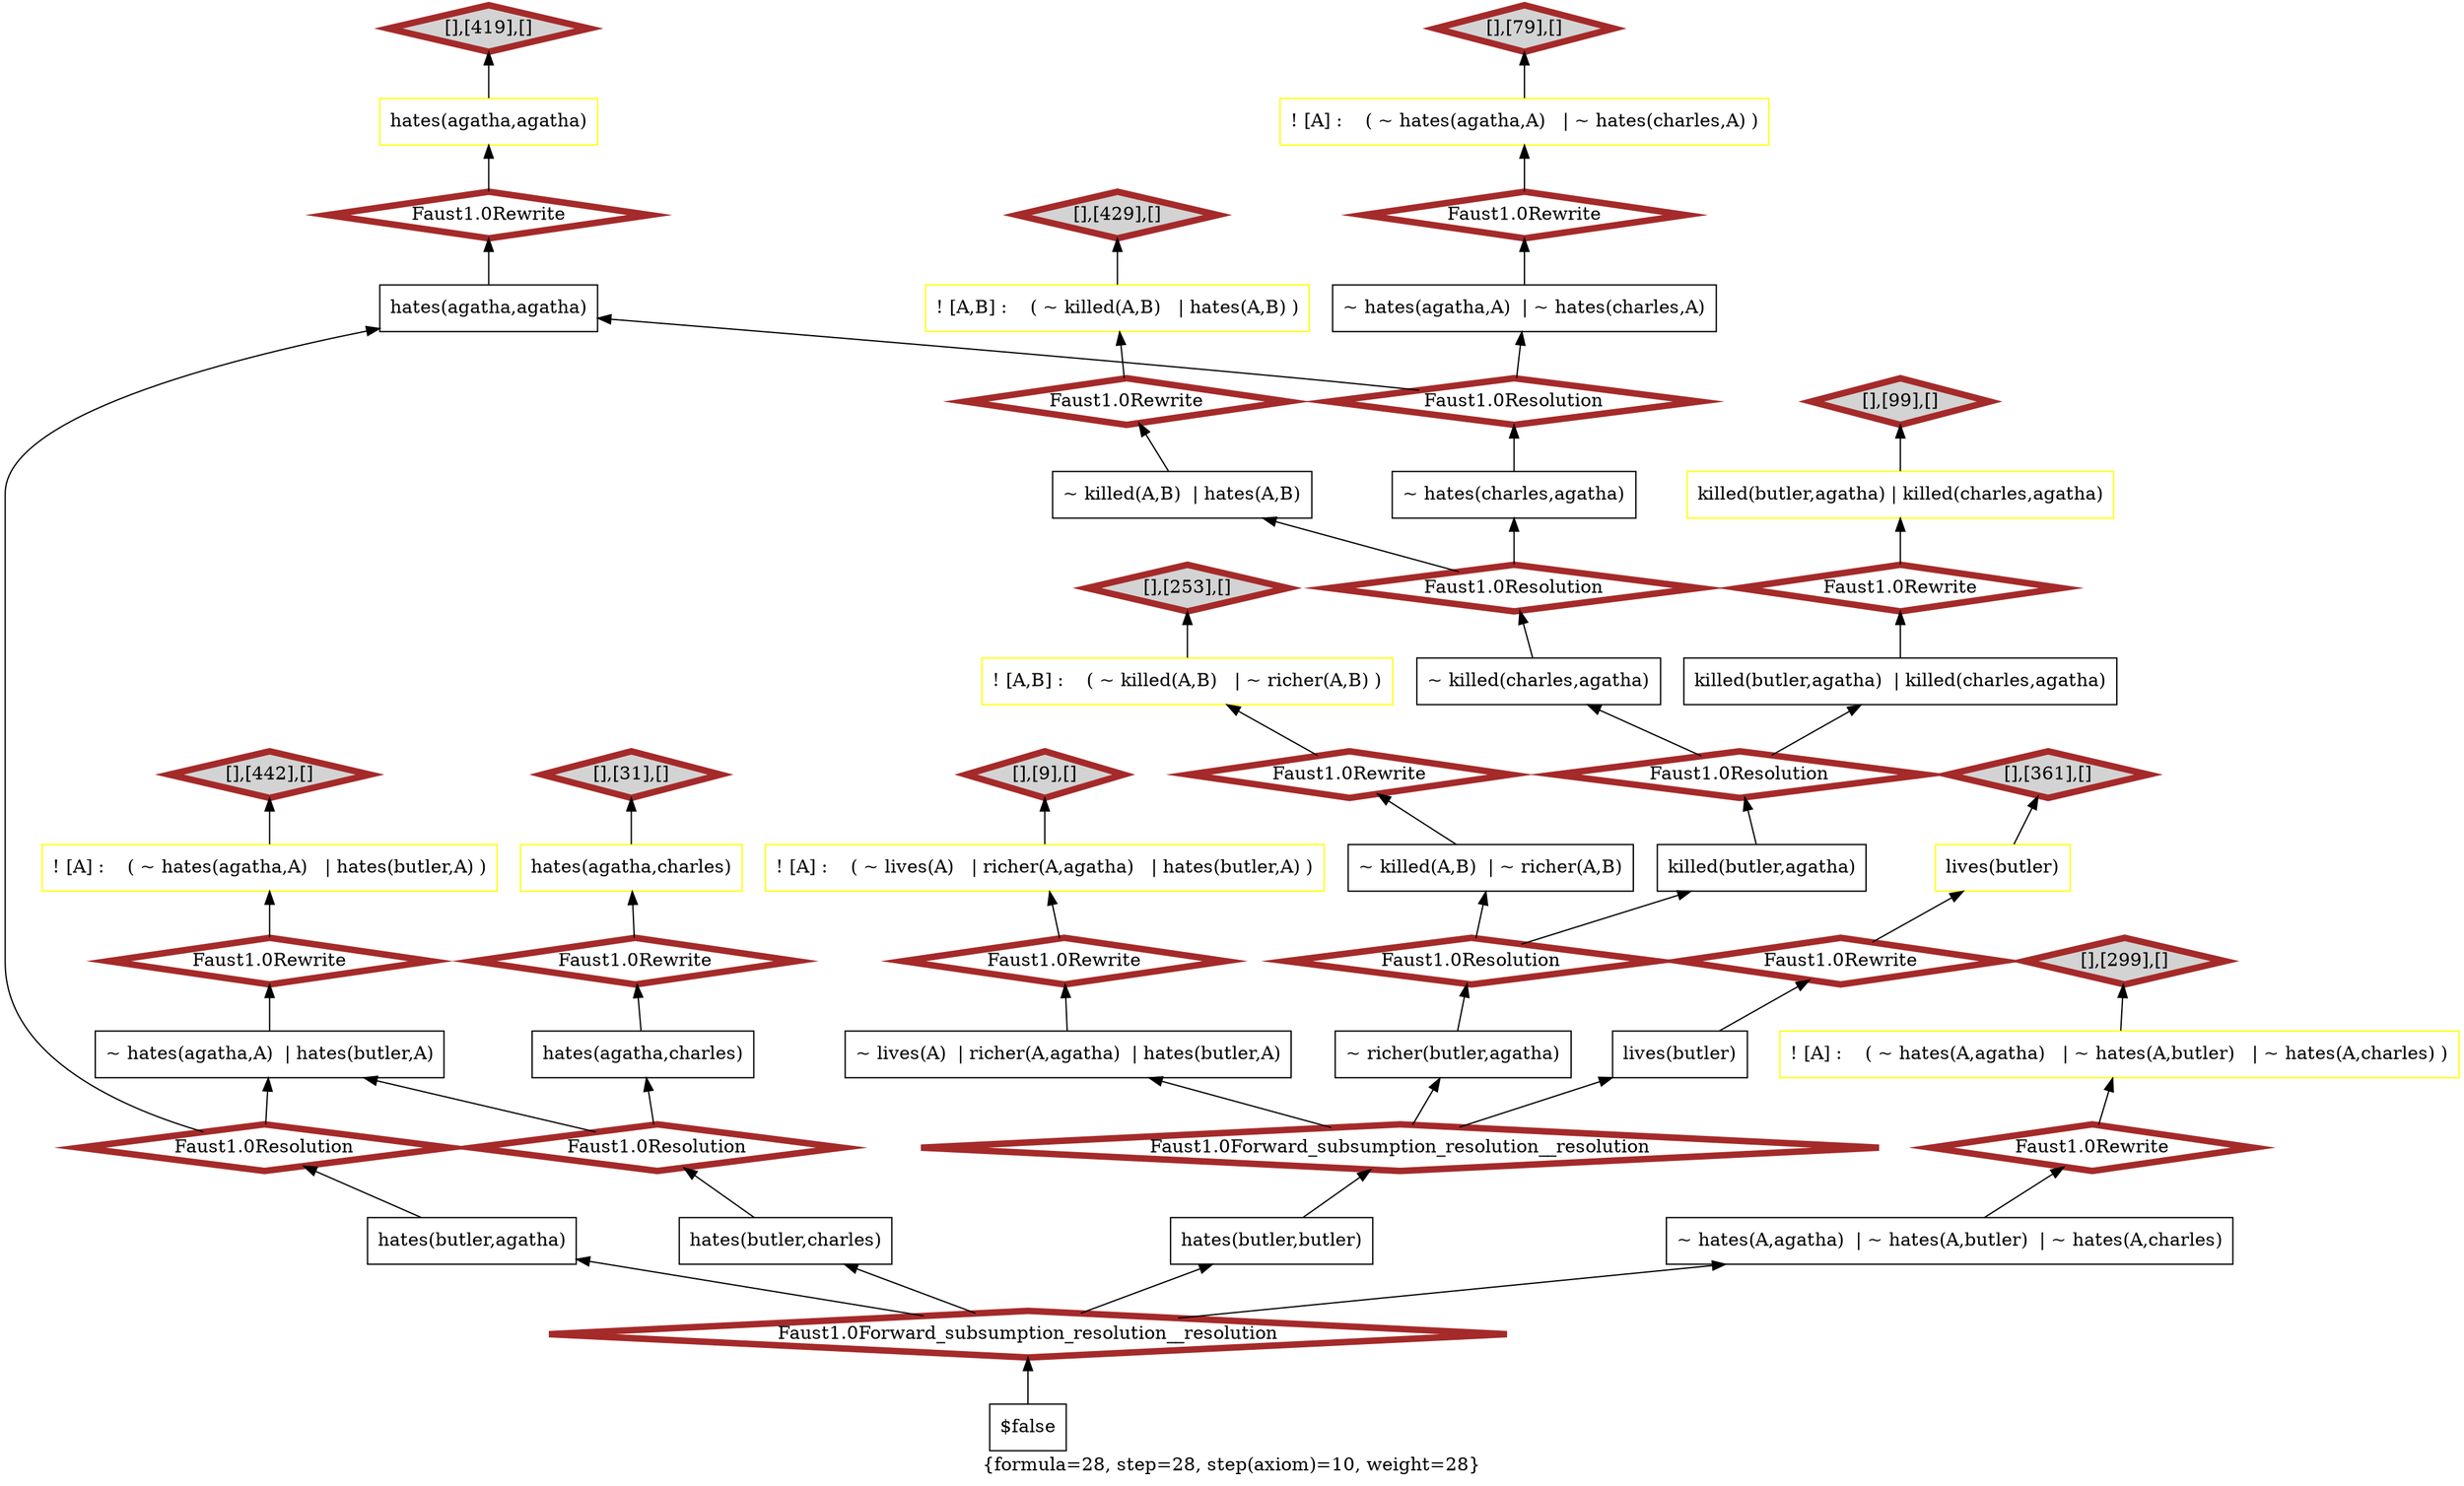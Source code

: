digraph g 
{ rankdir=BT;
 labelloc=b label="{formula=28, step=28, step(axiom)=10, weight=28}"  
 "x_29" [ color="black" shape="box" label="~ killed(A,B)  | ~ richer(A,B)" fillcolor="white" style="filled"  ];
  "x_253" [ color="yellow" shape="box" label="! [A,B] :    ( ~ killed(A,B)   | ~ richer(A,B) )" fillcolor="white" style="filled"  ];
  "x_31" [ color="yellow" shape="box" label="hates(agatha,charles)" fillcolor="white" style="filled"  ];
  "x_256" [ color="black" shape="box" label="~ hates(charles,agatha)" fillcolor="white" style="filled"  ];
  "x_7" [ color="black" shape="box" label="~ killed(A,B)  | hates(A,B)" fillcolor="white" style="filled"  ];
  "x_387" [ color="black" shape="box" label="~ richer(butler,agatha)" fillcolor="white" style="filled"  ];
  "x_150" [ color="black" shape="box" label="killed(butler,agatha)  | killed(charles,agatha)" fillcolor="white" style="filled"  ];
  "x_96" [ color="black" shape="box" label="hates(agatha,charles)" fillcolor="white" style="filled"  ];
  "x_9" [ color="yellow" shape="box" label="! [A] :    ( ~ lives(A)   | richer(A,agatha)   | hates(butler,A) )" fillcolor="white" style="filled"  ];
  "x_292" [ color="black" shape="box" label="lives(butler)" fillcolor="white" style="filled"  ];
  "x_11" [ color="black" shape="box" label="~ hates(A,agatha)  | ~ hates(A,butler)  | ~ hates(A,charles)" fillcolor="white" style="filled"  ];
  "x_205" [ color="black" shape="box" label="~ killed(charles,agatha)" fillcolor="white" style="filled"  ];
  "x_206" [ color="black" shape="box" label="hates(butler,agatha)" fillcolor="white" style="filled"  ];
  "x_177" [ color="black" shape="box" label="~ lives(A)  | richer(A,agatha)  | hates(butler,A)" fillcolor="white" style="filled"  ];
  "x_99" [ color="yellow" shape="box" label="killed(butler,agatha) | killed(charles,agatha)" fillcolor="white" style="filled"  ];
  "x_361" [ color="yellow" shape="box" label="lives(butler)" fillcolor="white" style="filled"  ];
  "x_103" [ color="black" shape="box" label="killed(butler,agatha)" fillcolor="white" style="filled"  ];
  "x_79" [ color="yellow" shape="box" label="! [A] :    ( ~ hates(agatha,A)   | ~ hates(charles,A) )" fillcolor="white" style="filled"  ];
  "x_419" [ color="yellow" shape="box" label="hates(agatha,agatha)" fillcolor="white" style="filled"  ];
  "x_270" [ color="black" shape="box" label="hates(butler,butler)" fillcolor="white" style="filled"  ];
  "x_299" [ color="yellow" shape="box" label="! [A] :    ( ~ hates(A,agatha)   | ~ hates(A,butler)   | ~ hates(A,charles) )" fillcolor="white" style="filled"  ];
  "x_442" [ color="yellow" shape="box" label="! [A] :    ( ~ hates(agatha,A)   | hates(butler,A) )" fillcolor="white" style="filled"  ];
  "x_368" [ color="black" shape="box" label="$false" fillcolor="white" style="filled"  ];
  "x_245" [ color="black" shape="box" label="hates(butler,charles)" fillcolor="white" style="filled"  ];
  "x_276" [ color="black" shape="box" label="~ hates(agatha,A)  | hates(butler,A)" fillcolor="white" style="filled"  ];
  "x_429" [ color="yellow" shape="box" label="! [A,B] :    ( ~ killed(A,B)   | hates(A,B) )" fillcolor="white" style="filled"  ];
  "x_26" [ color="black" shape="box" label="~ hates(agatha,A)  | ~ hates(charles,A)" fillcolor="white" style="filled"  ];
  "x_249" [ color="black" shape="box" label="hates(agatha,agatha)" fillcolor="white" style="filled"  ];
  "-7f2be617:1240b4a10d1:-484c" [ URL="http://browser.inference-web.org/iwbrowser/BrowseNodeSet?url=http%3A%2F%2Finference-web.org%2Fproofs%2Ftptp%2FSolutions%2FPUZ%2FPUZ001-1%2FFaust---1.0%2Fanswer.owl%23ns_168281744" color="brown" shape="diamond" label="Faust1.0Rewrite" fillcolor="white" style="filled" penwidth="5"  ];
  "x_96" -> "-7f2be617:1240b4a10d1:-484c";
  "-7f2be617:1240b4a10d1:-484c" -> "x_31";
  "-7f2be617:1240b4a10d1:-47f8" [ URL="http://browser.inference-web.org/iwbrowser/BrowseNodeSet?url=http%3A%2F%2Finference-web.org%2Fproofs%2Ftptp%2FSolutions%2FPUZ%2FPUZ001-1%2FFaust---1.0%2Fanswer.owl%23ns_butler" color="brown" shape="diamond" label="[],[361],[]" fillcolor="lightgrey" style="filled" penwidth="5"  ];
  "x_361" -> "-7f2be617:1240b4a10d1:-47f8";
  "-7f2be617:1240b4a10d1:-480a" [ URL="http://browser.inference-web.org/iwbrowser/BrowseNodeSet?url=http%3A%2F%2Finference-web.org%2Fproofs%2Ftptp%2FSolutions%2FPUZ%2FPUZ001-1%2FFaust---1.0%2Fanswer.owl%23ns_poorer_killer" color="brown" shape="diamond" label="[],[253],[]" fillcolor="lightgrey" style="filled" penwidth="5"  ];
  "x_253" -> "-7f2be617:1240b4a10d1:-480a";
  "-7f2be617:1240b4a10d1:-4843" [ URL="http://browser.inference-web.org/iwbrowser/BrowseNodeSet?url=http%3A%2F%2Finference-web.org%2Fproofs%2Ftptp%2FSolutions%2FPUZ%2FPUZ001-1%2FFaust---1.0%2Fanswer.owl%23ns_176259640" color="brown" shape="diamond" label="Faust1.0Forward_subsumption_resolution__resolution" fillcolor="white" style="filled" penwidth="5"  ];
  "x_270" -> "-7f2be617:1240b4a10d1:-4843";
  "-7f2be617:1240b4a10d1:-4843" -> "x_177";
  "-7f2be617:1240b4a10d1:-4843" -> "x_292";
  "-7f2be617:1240b4a10d1:-4843" -> "x_387";
  "-7f2be617:1240b4a10d1:-4813" [ URL="http://browser.inference-web.org/iwbrowser/BrowseNodeSet?url=http%3A%2F%2Finference-web.org%2Fproofs%2Ftptp%2FSolutions%2FPUZ%2FPUZ001-1%2FFaust---1.0%2Fanswer.owl%23ns_prove_neither_charles_nor_butler_did_it" color="brown" shape="diamond" label="[],[99],[]" fillcolor="lightgrey" style="filled" penwidth="5"  ];
  "x_99" -> "-7f2be617:1240b4a10d1:-4813";
  "-7f2be617:1240b4a10d1:-4833" [ URL="http://browser.inference-web.org/iwbrowser/BrowseNodeSet?url=http%3A%2F%2Finference-web.org%2Fproofs%2Ftptp%2FSolutions%2FPUZ%2FPUZ001-1%2FFaust---1.0%2Fanswer.owl%23ns_176202488" color="brown" shape="diamond" label="Faust1.0Resolution" fillcolor="white" style="filled" penwidth="5"  ];
  "x_205" -> "-7f2be617:1240b4a10d1:-4833";
  "-7f2be617:1240b4a10d1:-4833" -> "x_7";
  "-7f2be617:1240b4a10d1:-4833" -> "x_256";
  "-7f2be617:1240b4a10d1:-4863" [ URL="http://browser.inference-web.org/iwbrowser/BrowseNodeSet?url=http%3A%2F%2Finference-web.org%2Fproofs%2Ftptp%2FSolutions%2FPUZ%2FPUZ001-1%2FFaust---1.0%2Fanswer.owl%23ns_168238288" color="brown" shape="diamond" label="Faust1.0Rewrite" fillcolor="white" style="filled" penwidth="5"  ];
  "x_276" -> "-7f2be617:1240b4a10d1:-4863";
  "-7f2be617:1240b4a10d1:-4863" -> "x_442";
  "-7f2be617:1240b4a10d1:-4805" [ URL="http://browser.inference-web.org/iwbrowser/BrowseNodeSet?url=http%3A%2F%2Finference-web.org%2Fproofs%2Ftptp%2FSolutions%2FPUZ%2FPUZ001-1%2FFaust---1.0%2Fanswer.owl%23ns_168303320" color="brown" shape="diamond" label="Faust1.0Rewrite" fillcolor="white" style="filled" penwidth="5"  ];
  "x_177" -> "-7f2be617:1240b4a10d1:-4805";
  "-7f2be617:1240b4a10d1:-4805" -> "x_9";
  "-7f2be617:1240b4a10d1:-4825" [ URL="http://browser.inference-web.org/iwbrowser/BrowseNodeSet?url=http%3A%2F%2Finference-web.org%2Fproofs%2Ftptp%2FSolutions%2FPUZ%2FPUZ001-1%2FFaust---1.0%2Fanswer.owl%23ns_different_hates" color="brown" shape="diamond" label="[],[79],[]" fillcolor="lightgrey" style="filled" penwidth="5"  ];
  "x_79" -> "-7f2be617:1240b4a10d1:-4825";
  "-7f2be617:1240b4a10d1:-47fc" [ URL="http://browser.inference-web.org/iwbrowser/BrowseNodeSet?url=http%3A%2F%2Finference-web.org%2Fproofs%2Ftptp%2FSolutions%2FPUZ%2FPUZ001-1%2FFaust---1.0%2Fanswer.owl%23ns_168244584" color="brown" shape="diamond" label="Faust1.0Rewrite" fillcolor="white" style="filled" penwidth="5"  ];
  "x_292" -> "-7f2be617:1240b4a10d1:-47fc";
  "-7f2be617:1240b4a10d1:-47fc" -> "x_361";
  "-7f2be617:1240b4a10d1:-4851" [ URL="http://browser.inference-web.org/iwbrowser/BrowseNodeSet?url=http%3A%2F%2Finference-web.org%2Fproofs%2Ftptp%2FSolutions%2FPUZ%2FPUZ001-1%2FFaust---1.0%2Fanswer.owl%23ns_176169184" color="brown" shape="diamond" label="Faust1.0Resolution" fillcolor="white" style="filled" penwidth="5"  ];
  "x_245" -> "-7f2be617:1240b4a10d1:-4851";
  "-7f2be617:1240b4a10d1:-4851" -> "x_96";
  "-7f2be617:1240b4a10d1:-4851" -> "x_276";
  "-7f2be617:1240b4a10d1:-483d" [ URL="http://browser.inference-web.org/iwbrowser/BrowseNodeSet?url=http%3A%2F%2Finference-web.org%2Fproofs%2Ftptp%2FSolutions%2FPUZ%2FPUZ001-1%2FFaust---1.0%2Fanswer.owl%23ns_176249928" color="brown" shape="diamond" label="Faust1.0Resolution" fillcolor="white" style="filled" penwidth="5"  ];
  "x_387" -> "-7f2be617:1240b4a10d1:-483d";
  "-7f2be617:1240b4a10d1:-483d" -> "x_29";
  "-7f2be617:1240b4a10d1:-483d" -> "x_103";
  "-7f2be617:1240b4a10d1:-4848" [ URL="http://browser.inference-web.org/iwbrowser/BrowseNodeSet?url=http%3A%2F%2Finference-web.org%2Fproofs%2Ftptp%2FSolutions%2FPUZ%2FPUZ001-1%2FFaust---1.0%2Fanswer.owl%23ns_agatha_hates_charles" color="brown" shape="diamond" label="[],[31],[]" fillcolor="lightgrey" style="filled" penwidth="5"  ];
  "x_31" -> "-7f2be617:1240b4a10d1:-4848";
  "-7f2be617:1240b4a10d1:-4838" [ URL="http://browser.inference-web.org/iwbrowser/BrowseNodeSet?url=http%3A%2F%2Finference-web.org%2Fproofs%2Ftptp%2FSolutions%2FPUZ%2FPUZ001-1%2FFaust---1.0%2Fanswer.owl%23ns_176239808" color="brown" shape="diamond" label="Faust1.0Resolution" fillcolor="white" style="filled" penwidth="5"  ];
  "x_103" -> "-7f2be617:1240b4a10d1:-4838";
  "-7f2be617:1240b4a10d1:-4838" -> "x_150";
  "-7f2be617:1240b4a10d1:-4838" -> "x_205";
  "-7f2be617:1240b4a10d1:-480e" [ URL="http://browser.inference-web.org/iwbrowser/BrowseNodeSet?url=http%3A%2F%2Finference-web.org%2Fproofs%2Ftptp%2FSolutions%2FPUZ%2FPUZ001-1%2FFaust---1.0%2Fanswer.owl%23ns_168254608" color="brown" shape="diamond" label="Faust1.0Rewrite" fillcolor="white" style="filled" penwidth="5"  ];
  "x_29" -> "-7f2be617:1240b4a10d1:-480e";
  "-7f2be617:1240b4a10d1:-480e" -> "x_253";
  "-7f2be617:1240b4a10d1:-4817" [ URL="http://browser.inference-web.org/iwbrowser/BrowseNodeSet?url=http%3A%2F%2Finference-web.org%2Fproofs%2Ftptp%2FSolutions%2FPUZ%2FPUZ001-1%2FFaust---1.0%2Fanswer.owl%23ns_168309696" color="brown" shape="diamond" label="Faust1.0Rewrite" fillcolor="white" style="filled" penwidth="5"  ];
  "x_150" -> "-7f2be617:1240b4a10d1:-4817";
  "-7f2be617:1240b4a10d1:-4817" -> "x_99";
  "-7f2be617:1240b4a10d1:-4856" [ URL="http://browser.inference-web.org/iwbrowser/BrowseNodeSet?url=http%3A%2F%2Finference-web.org%2Fproofs%2Ftptp%2FSolutions%2FPUZ%2FPUZ001-1%2FFaust---1.0%2Fanswer.owl%23ns_no_one_hates_everyone" color="brown" shape="diamond" label="[],[299],[]" fillcolor="lightgrey" style="filled" penwidth="5"  ];
  "x_299" -> "-7f2be617:1240b4a10d1:-4856";
  "-7f2be617:1240b4a10d1:-4871" [ URL="http://browser.inference-web.org/iwbrowser/BrowseNodeSet?url=http%3A%2F%2Finference-web.org%2Fproofs%2Ftptp%2FSolutions%2FPUZ%2FPUZ001-1%2FFaust---1.0%2Fanswer.owl%23ns_176139248" color="brown" shape="diamond" label="Faust1.0Resolution" fillcolor="white" style="filled" penwidth="5"  ];
  "x_206" -> "-7f2be617:1240b4a10d1:-4871";
  "-7f2be617:1240b4a10d1:-4871" -> "x_249";
  "-7f2be617:1240b4a10d1:-4871" -> "x_276";
  "-7f2be617:1240b4a10d1:-485f" [ URL="http://browser.inference-web.org/iwbrowser/BrowseNodeSet?url=http%3A%2F%2Finference-web.org%2Fproofs%2Ftptp%2FSolutions%2FPUZ%2FPUZ001-1%2FFaust---1.0%2Fanswer.owl%23ns_same_hates" color="brown" shape="diamond" label="[],[442],[]" fillcolor="lightgrey" style="filled" penwidth="5"  ];
  "x_442" -> "-7f2be617:1240b4a10d1:-485f";
  "-7f2be617:1240b4a10d1:-4878" [ URL="http://browser.inference-web.org/iwbrowser/BrowseNodeSet?url=http%3A%2F%2Finference-web.org%2Fproofs%2Ftptp%2FSolutions%2FPUZ%2FPUZ001-1%2FFaust---1.0%2Fanswer.owl%23answer" color="brown" shape="diamond" label="Faust1.0Forward_subsumption_resolution__resolution" fillcolor="white" style="filled" penwidth="5"  ];
  "x_368" -> "-7f2be617:1240b4a10d1:-4878";
  "-7f2be617:1240b4a10d1:-4878" -> "x_11";
  "-7f2be617:1240b4a10d1:-4878" -> "x_206";
  "-7f2be617:1240b4a10d1:-4878" -> "x_245";
  "-7f2be617:1240b4a10d1:-4878" -> "x_270";
  "-7f2be617:1240b4a10d1:-482e" [ URL="http://browser.inference-web.org/iwbrowser/BrowseNodeSet?url=http%3A%2F%2Finference-web.org%2Fproofs%2Ftptp%2FSolutions%2FPUZ%2FPUZ001-1%2FFaust---1.0%2Fanswer.owl%23ns_176150976" color="brown" shape="diamond" label="Faust1.0Resolution" fillcolor="white" style="filled" penwidth="5"  ];
  "x_256" -> "-7f2be617:1240b4a10d1:-482e";
  "-7f2be617:1240b4a10d1:-482e" -> "x_26";
  "-7f2be617:1240b4a10d1:-482e" -> "x_249";
  "-7f2be617:1240b4a10d1:-4868" [ URL="http://browser.inference-web.org/iwbrowser/BrowseNodeSet?url=http%3A%2F%2Finference-web.org%2Fproofs%2Ftptp%2FSolutions%2FPUZ%2FPUZ001-1%2FFaust---1.0%2Fanswer.owl%23ns_agatha_hates_agatha" color="brown" shape="diamond" label="[],[419],[]" fillcolor="lightgrey" style="filled" penwidth="5"  ];
  "x_419" -> "-7f2be617:1240b4a10d1:-4868";
  "-7f2be617:1240b4a10d1:-485a" [ URL="http://browser.inference-web.org/iwbrowser/BrowseNodeSet?url=http%3A%2F%2Finference-web.org%2Fproofs%2Ftptp%2FSolutions%2FPUZ%2FPUZ001-1%2FFaust---1.0%2Fanswer.owl%23ns_168272912" color="brown" shape="diamond" label="Faust1.0Rewrite" fillcolor="white" style="filled" penwidth="5"  ];
  "x_11" -> "-7f2be617:1240b4a10d1:-485a";
  "-7f2be617:1240b4a10d1:-485a" -> "x_299";
  "-7f2be617:1240b4a10d1:-4829" [ URL="http://browser.inference-web.org/iwbrowser/BrowseNodeSet?url=http%3A%2F%2Finference-web.org%2Fproofs%2Ftptp%2FSolutions%2FPUZ%2FPUZ001-1%2FFaust---1.0%2Fanswer.owl%23ns_168261192" color="brown" shape="diamond" label="Faust1.0Rewrite" fillcolor="white" style="filled" penwidth="5"  ];
  "x_26" -> "-7f2be617:1240b4a10d1:-4829";
  "-7f2be617:1240b4a10d1:-4829" -> "x_79";
  "-7f2be617:1240b4a10d1:-481c" [ URL="http://browser.inference-web.org/iwbrowser/BrowseNodeSet?url=http%3A%2F%2Finference-web.org%2Fproofs%2Ftptp%2FSolutions%2FPUZ%2FPUZ001-1%2FFaust---1.0%2Fanswer.owl%23ns_killer_hates_victim" color="brown" shape="diamond" label="[],[429],[]" fillcolor="lightgrey" style="filled" penwidth="5"  ];
  "x_429" -> "-7f2be617:1240b4a10d1:-481c";
  "-7f2be617:1240b4a10d1:-486c" [ URL="http://browser.inference-web.org/iwbrowser/BrowseNodeSet?url=http%3A%2F%2Finference-web.org%2Fproofs%2Ftptp%2FSolutions%2FPUZ%2FPUZ001-1%2FFaust---1.0%2Fanswer.owl%23ns_168277664" color="brown" shape="diamond" label="Faust1.0Rewrite" fillcolor="white" style="filled" penwidth="5"  ];
  "x_249" -> "-7f2be617:1240b4a10d1:-486c";
  "-7f2be617:1240b4a10d1:-486c" -> "x_419";
  "-7f2be617:1240b4a10d1:-4820" [ URL="http://browser.inference-web.org/iwbrowser/BrowseNodeSet?url=http%3A%2F%2Finference-web.org%2Fproofs%2Ftptp%2FSolutions%2FPUZ%2FPUZ001-1%2FFaust---1.0%2Fanswer.owl%23ns_168286272" color="brown" shape="diamond" label="Faust1.0Rewrite" fillcolor="white" style="filled" penwidth="5"  ];
  "x_7" -> "-7f2be617:1240b4a10d1:-4820";
  "-7f2be617:1240b4a10d1:-4820" -> "x_429";
  "-7f2be617:1240b4a10d1:-4801" [ URL="http://browser.inference-web.org/iwbrowser/BrowseNodeSet?url=http%3A%2F%2Finference-web.org%2Fproofs%2Ftptp%2FSolutions%2FPUZ%2FPUZ001-1%2FFaust---1.0%2Fanswer.owl%23ns_butler_hates_poor" color="brown" shape="diamond" label="[],[9],[]" fillcolor="lightgrey" style="filled" penwidth="5"  ];
  "x_9" -> "-7f2be617:1240b4a10d1:-4801";
  }
